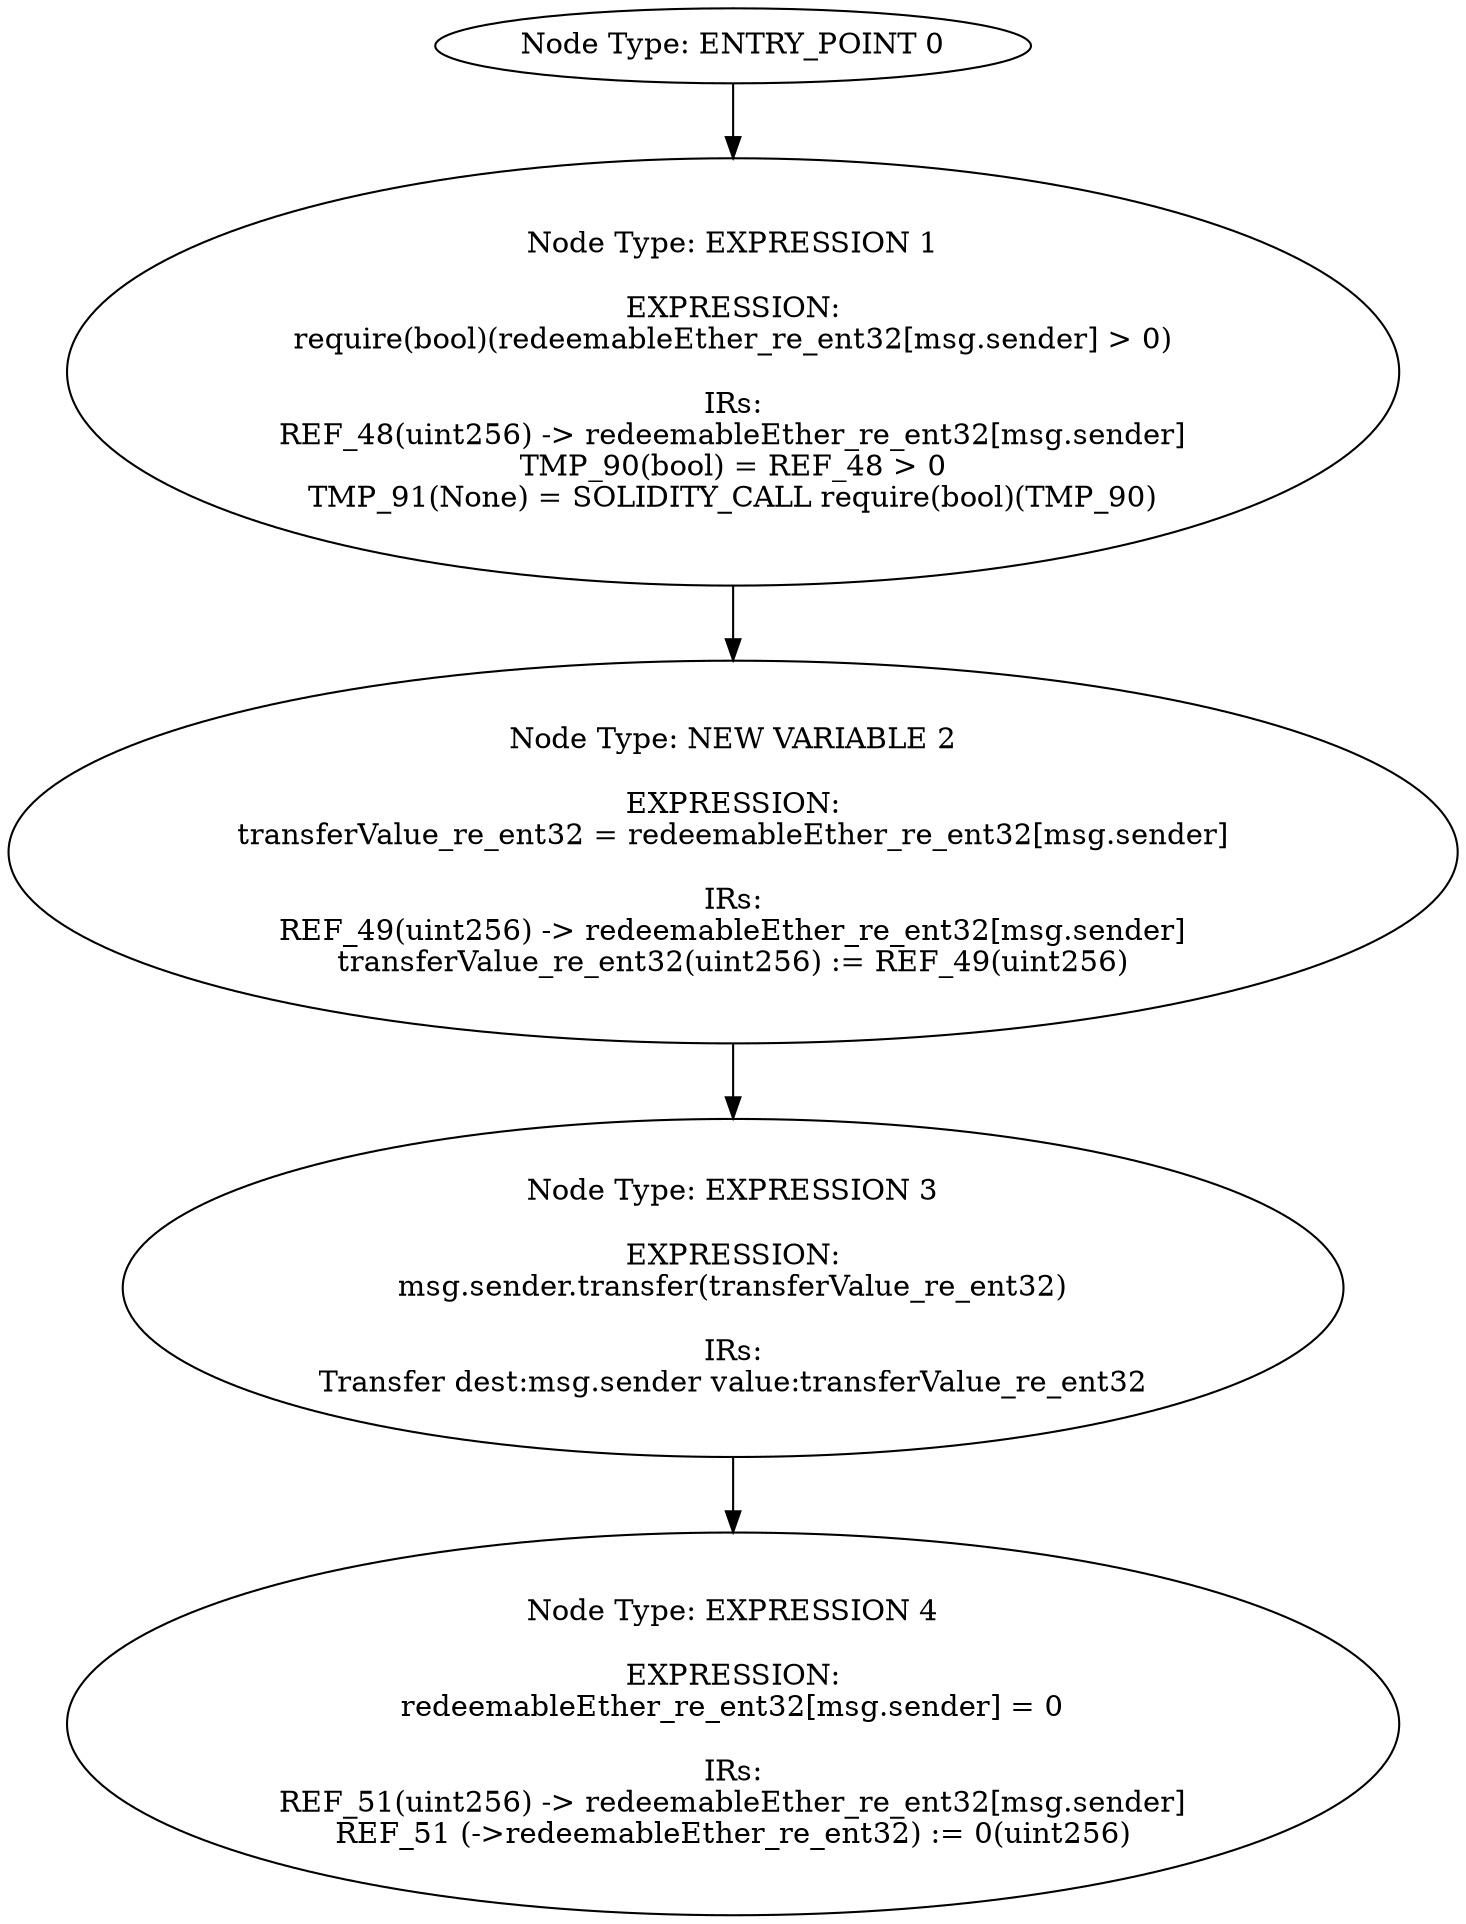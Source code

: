 digraph{
0[label="Node Type: ENTRY_POINT 0
"];
0->1;
1[label="Node Type: EXPRESSION 1

EXPRESSION:
require(bool)(redeemableEther_re_ent32[msg.sender] > 0)

IRs:
REF_48(uint256) -> redeemableEther_re_ent32[msg.sender]
TMP_90(bool) = REF_48 > 0
TMP_91(None) = SOLIDITY_CALL require(bool)(TMP_90)"];
1->2;
2[label="Node Type: NEW VARIABLE 2

EXPRESSION:
transferValue_re_ent32 = redeemableEther_re_ent32[msg.sender]

IRs:
REF_49(uint256) -> redeemableEther_re_ent32[msg.sender]
transferValue_re_ent32(uint256) := REF_49(uint256)"];
2->3;
3[label="Node Type: EXPRESSION 3

EXPRESSION:
msg.sender.transfer(transferValue_re_ent32)

IRs:
Transfer dest:msg.sender value:transferValue_re_ent32"];
3->4;
4[label="Node Type: EXPRESSION 4

EXPRESSION:
redeemableEther_re_ent32[msg.sender] = 0

IRs:
REF_51(uint256) -> redeemableEther_re_ent32[msg.sender]
REF_51 (->redeemableEther_re_ent32) := 0(uint256)"];
}
